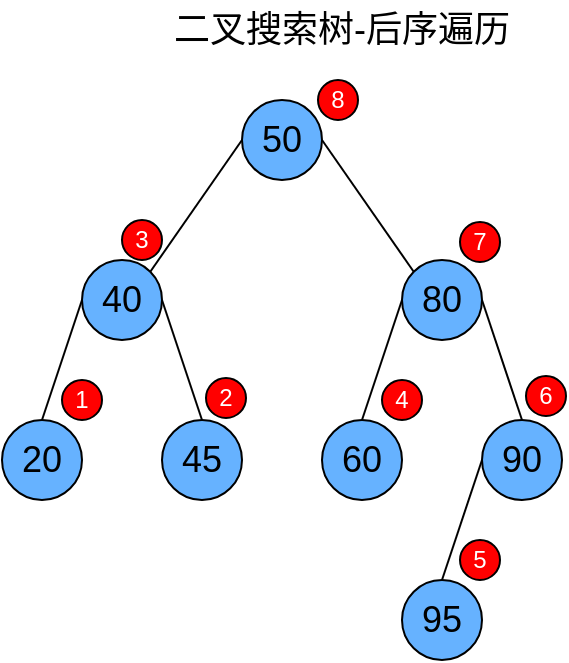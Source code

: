 <mxfile>
    <diagram id="MReUjaNDudYp6e8Bdq2W" name="Page-1">
        <mxGraphModel dx="851" dy="546" grid="1" gridSize="10" guides="1" tooltips="1" connect="1" arrows="1" fold="1" page="1" pageScale="1" pageWidth="850" pageHeight="1100" math="0" shadow="0">
            <root>
                <mxCell id="0"/>
                <mxCell id="1" parent="0"/>
                <mxCell id="12" style="edgeStyle=none;html=1;exitX=0;exitY=0.5;exitDx=0;exitDy=0;entryX=1;entryY=0;entryDx=0;entryDy=0;endArrow=none;endFill=0;" parent="1" source="4" target="5" edge="1">
                    <mxGeometry relative="1" as="geometry"/>
                </mxCell>
                <mxCell id="13" style="edgeStyle=none;html=1;exitX=1;exitY=0.5;exitDx=0;exitDy=0;entryX=0;entryY=0;entryDx=0;entryDy=0;endArrow=none;endFill=0;" parent="1" source="4" target="8" edge="1">
                    <mxGeometry relative="1" as="geometry"/>
                </mxCell>
                <mxCell id="4" value="&lt;font style=&quot;color: rgb(0, 0, 0); font-size: 18px;&quot;&gt;50&lt;/font&gt;" style="ellipse;whiteSpace=wrap;html=1;aspect=fixed;fillColor=#66B2FF;" parent="1" vertex="1">
                    <mxGeometry x="320" y="120" width="40" height="40" as="geometry"/>
                </mxCell>
                <mxCell id="16" style="edgeStyle=none;html=1;exitX=1;exitY=0.5;exitDx=0;exitDy=0;entryX=0.5;entryY=0;entryDx=0;entryDy=0;endArrow=none;endFill=0;" parent="1" source="5" target="6" edge="1">
                    <mxGeometry relative="1" as="geometry"/>
                </mxCell>
                <mxCell id="17" style="edgeStyle=none;html=1;exitX=0;exitY=0.5;exitDx=0;exitDy=0;entryX=0.5;entryY=0;entryDx=0;entryDy=0;endArrow=none;endFill=0;" parent="1" source="5" target="7" edge="1">
                    <mxGeometry relative="1" as="geometry"/>
                </mxCell>
                <mxCell id="5" value="&lt;font style=&quot;color: rgb(0, 0, 0); font-size: 18px;&quot;&gt;40&lt;/font&gt;" style="ellipse;whiteSpace=wrap;html=1;aspect=fixed;fillColor=#66B2FF;" parent="1" vertex="1">
                    <mxGeometry x="240" y="200" width="40" height="40" as="geometry"/>
                </mxCell>
                <mxCell id="6" value="&lt;font style=&quot;color: rgb(0, 0, 0); font-size: 18px;&quot;&gt;45&lt;/font&gt;" style="ellipse;whiteSpace=wrap;html=1;aspect=fixed;fillColor=#66B2FF;" parent="1" vertex="1">
                    <mxGeometry x="280" y="280" width="40" height="40" as="geometry"/>
                </mxCell>
                <mxCell id="7" value="&lt;font style=&quot;color: rgb(0, 0, 0); font-size: 18px;&quot;&gt;20&lt;/font&gt;" style="ellipse;whiteSpace=wrap;html=1;aspect=fixed;fillColor=#66B2FF;" parent="1" vertex="1">
                    <mxGeometry x="200" y="280" width="40" height="40" as="geometry"/>
                </mxCell>
                <mxCell id="14" style="edgeStyle=none;html=1;exitX=1;exitY=0.5;exitDx=0;exitDy=0;entryX=0.5;entryY=0;entryDx=0;entryDy=0;endArrow=none;endFill=0;" parent="1" source="8" target="10" edge="1">
                    <mxGeometry relative="1" as="geometry"/>
                </mxCell>
                <mxCell id="15" style="edgeStyle=none;html=1;exitX=0;exitY=0.5;exitDx=0;exitDy=0;entryX=0.5;entryY=0;entryDx=0;entryDy=0;endArrow=none;endFill=0;" parent="1" source="8" target="11" edge="1">
                    <mxGeometry relative="1" as="geometry"/>
                </mxCell>
                <mxCell id="8" value="&lt;font style=&quot;color: rgb(0, 0, 0); font-size: 18px;&quot;&gt;80&lt;/font&gt;" style="ellipse;whiteSpace=wrap;html=1;aspect=fixed;fillColor=#66B2FF;" parent="1" vertex="1">
                    <mxGeometry x="400" y="200" width="40" height="40" as="geometry"/>
                </mxCell>
                <mxCell id="9" value="&lt;font style=&quot;color: rgb(0, 0, 0); font-size: 18px;&quot;&gt;95&lt;/font&gt;" style="ellipse;whiteSpace=wrap;html=1;aspect=fixed;fillColor=#66B2FF;" parent="1" vertex="1">
                    <mxGeometry x="400" y="360" width="40" height="40" as="geometry"/>
                </mxCell>
                <mxCell id="19" style="edgeStyle=none;html=1;exitX=0;exitY=0.5;exitDx=0;exitDy=0;entryX=0.5;entryY=0;entryDx=0;entryDy=0;endArrow=none;endFill=0;" parent="1" source="10" target="9" edge="1">
                    <mxGeometry relative="1" as="geometry"/>
                </mxCell>
                <mxCell id="10" value="&lt;font style=&quot;color: rgb(0, 0, 0); font-size: 18px;&quot;&gt;90&lt;/font&gt;" style="ellipse;whiteSpace=wrap;html=1;aspect=fixed;fillColor=#66B2FF;" parent="1" vertex="1">
                    <mxGeometry x="440" y="280" width="40" height="40" as="geometry"/>
                </mxCell>
                <mxCell id="11" value="&lt;font style=&quot;color: rgb(0, 0, 0); font-size: 18px;&quot;&gt;60&lt;/font&gt;" style="ellipse;whiteSpace=wrap;html=1;aspect=fixed;fillColor=#66B2FF;" parent="1" vertex="1">
                    <mxGeometry x="360" y="280" width="40" height="40" as="geometry"/>
                </mxCell>
                <mxCell id="21" value="&lt;font style=&quot;font-size: 18px;&quot;&gt;二叉搜索树-后序遍历&lt;/font&gt;" style="text;html=1;align=center;verticalAlign=middle;whiteSpace=wrap;rounded=0;" parent="1" vertex="1">
                    <mxGeometry x="280" y="70" width="180" height="30" as="geometry"/>
                </mxCell>
                <mxCell id="22" value="&lt;font style=&quot;color: rgb(255, 255, 255);&quot;&gt;8&lt;/font&gt;" style="ellipse;whiteSpace=wrap;html=1;aspect=fixed;fillColor=light-dark(#ff0000, #ededed);strokeWidth=1;" parent="1" vertex="1">
                    <mxGeometry x="358" y="110" width="20" height="20" as="geometry"/>
                </mxCell>
                <mxCell id="23" value="&lt;font style=&quot;color: rgb(255, 255, 255);&quot;&gt;4&lt;/font&gt;" style="ellipse;whiteSpace=wrap;html=1;aspect=fixed;fillColor=light-dark(#ff0000, #ededed);strokeWidth=1;" parent="1" vertex="1">
                    <mxGeometry x="390" y="260" width="20" height="20" as="geometry"/>
                </mxCell>
                <mxCell id="24" value="&lt;font style=&quot;color: rgb(255, 255, 255);&quot;&gt;7&lt;/font&gt;" style="ellipse;whiteSpace=wrap;html=1;aspect=fixed;fillColor=light-dark(#ff0000, #ededed);strokeWidth=1;" parent="1" vertex="1">
                    <mxGeometry x="429" y="181" width="20" height="20" as="geometry"/>
                </mxCell>
                <mxCell id="25" value="&lt;font style=&quot;color: rgb(255, 255, 255);&quot;&gt;2&lt;/font&gt;" style="ellipse;whiteSpace=wrap;html=1;aspect=fixed;fillColor=light-dark(#ff0000, #ededed);strokeWidth=1;" parent="1" vertex="1">
                    <mxGeometry x="302" y="259" width="20" height="20" as="geometry"/>
                </mxCell>
                <mxCell id="26" value="&lt;font style=&quot;color: rgb(255, 255, 255);&quot;&gt;1&lt;/font&gt;" style="ellipse;whiteSpace=wrap;html=1;aspect=fixed;fillColor=light-dark(#ff0000, #ededed);strokeWidth=1;" parent="1" vertex="1">
                    <mxGeometry x="230" y="260" width="20" height="20" as="geometry"/>
                </mxCell>
                <mxCell id="27" value="&lt;font style=&quot;color: rgb(255, 255, 255);&quot;&gt;3&lt;/font&gt;" style="ellipse;whiteSpace=wrap;html=1;aspect=fixed;fillColor=light-dark(#ff0000, #ededed);strokeWidth=1;" parent="1" vertex="1">
                    <mxGeometry x="260" y="180" width="20" height="20" as="geometry"/>
                </mxCell>
                <mxCell id="28" value="&lt;font style=&quot;color: rgb(255, 255, 255);&quot;&gt;5&lt;/font&gt;" style="ellipse;whiteSpace=wrap;html=1;aspect=fixed;fillColor=light-dark(#ff0000, #ededed);strokeWidth=1;" parent="1" vertex="1">
                    <mxGeometry x="429" y="340" width="20" height="20" as="geometry"/>
                </mxCell>
                <mxCell id="29" value="&lt;font style=&quot;color: rgb(255, 255, 255);&quot;&gt;6&lt;/font&gt;" style="ellipse;whiteSpace=wrap;html=1;aspect=fixed;fillColor=light-dark(#ff0000, #ededed);strokeWidth=1;" parent="1" vertex="1">
                    <mxGeometry x="462" y="258" width="20" height="20" as="geometry"/>
                </mxCell>
            </root>
        </mxGraphModel>
    </diagram>
</mxfile>